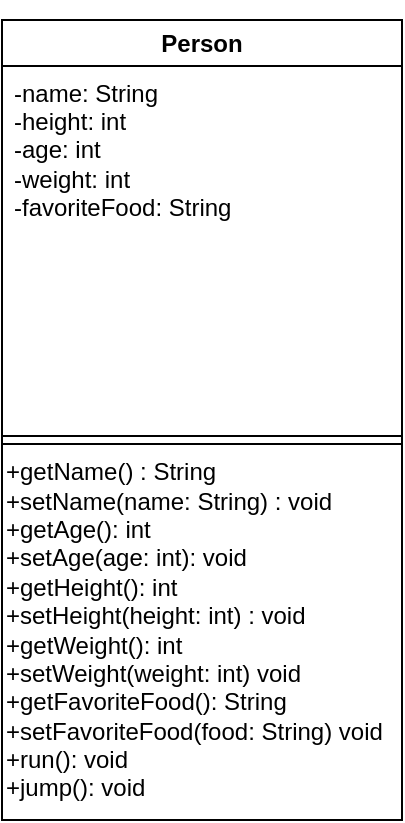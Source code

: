 <mxfile version="23.1.5" type="github">
  <diagram name="Page-1" id="929967ad-93f9-6ef4-fab6-5d389245f69c">
    <mxGraphModel dx="1059" dy="719" grid="1" gridSize="10" guides="1" tooltips="1" connect="1" arrows="1" fold="1" page="1" pageScale="1.5" pageWidth="1169" pageHeight="826" background="none" math="0" shadow="0">
      <root>
        <mxCell id="0" style=";html=1;" />
        <mxCell id="1" style=";html=1;" parent="0" />
        <mxCell id="1672d66443f91eb5-13" style="edgeStyle=orthogonalEdgeStyle;rounded=0;html=1;jettySize=auto;orthogonalLoop=1;endArrow=circlePlus;endFill=0;" parent="1" edge="1">
          <mxGeometry relative="1" as="geometry">
            <Array as="points">
              <mxPoint x="477" y="485" />
              <mxPoint x="517" y="485" />
            </Array>
            <mxPoint x="517" y="445" as="targetPoint" />
          </mxGeometry>
        </mxCell>
        <mxCell id="duIbsOu8pul_TKkhVJlk-2" value="" style="edgeStyle=orthogonalEdgeStyle;rounded=0;orthogonalLoop=1;jettySize=auto;html=1;" parent="1" edge="1">
          <mxGeometry relative="1" as="geometry">
            <mxPoint x="717" y="685" as="targetPoint" />
          </mxGeometry>
        </mxCell>
        <mxCell id="1672d66443f91eb5-16" style="edgeStyle=orthogonalEdgeStyle;rounded=0;html=1;endArrow=circlePlus;endFill=0;jettySize=auto;orthogonalLoop=1;entryX=0.25;entryY=1;" parent="1" edge="1">
          <mxGeometry relative="1" as="geometry">
            <Array as="points">
              <mxPoint x="627" y="635" />
              <mxPoint x="677" y="635" />
            </Array>
            <mxPoint x="627" y="655" as="sourcePoint" />
          </mxGeometry>
        </mxCell>
        <mxCell id="1672d66443f91eb5-22" style="edgeStyle=none;rounded=0;html=1;dashed=1;endArrow=none;endFill=0;jettySize=auto;orthogonalLoop=1;" parent="1" edge="1">
          <mxGeometry relative="1" as="geometry">
            <mxPoint x="1017" y="655" as="sourcePoint" />
          </mxGeometry>
        </mxCell>
        <mxCell id="1672d66443f91eb5-20" style="edgeStyle=none;rounded=0;html=1;dashed=1;endArrow=none;endFill=0;jettySize=auto;orthogonalLoop=1;" parent="1" edge="1">
          <mxGeometry relative="1" as="geometry">
            <mxPoint x="1187" y="605" as="targetPoint" />
          </mxGeometry>
        </mxCell>
        <mxCell id="N4b5DvqJVKloyP-1CNop-7" value="Person" style="swimlane;whiteSpace=wrap;html=1;" vertex="1" parent="1">
          <mxGeometry x="320" y="80" width="200" height="400" as="geometry" />
        </mxCell>
        <mxCell id="N4b5DvqJVKloyP-1CNop-8" value="" style="shape=link;html=1;rounded=0;" edge="1" parent="N4b5DvqJVKloyP-1CNop-7">
          <mxGeometry width="100" relative="1" as="geometry">
            <mxPoint y="210" as="sourcePoint" />
            <mxPoint x="200" y="210" as="targetPoint" />
          </mxGeometry>
        </mxCell>
        <mxCell id="N4b5DvqJVKloyP-1CNop-6" value="+getName() : String&lt;br&gt;+setName(name: String) : void&lt;br&gt;+getAge(): int&lt;br&gt;+setAge(age: int): void&lt;br&gt;+getHeight(): int&lt;br&gt;+setHeight(height: int) : void&lt;br&gt;+getWeight(): int&lt;br&gt;+setWeight(weight: int) void&lt;br&gt;+getFavoriteFood(): String&lt;br&gt;+setFavoriteFood(food: String) void&lt;br&gt;+run(): void&lt;br&gt;+jump(): void" style="text;strokeColor=none;align=left;fillColor=none;html=1;verticalAlign=middle;whiteSpace=wrap;rounded=0;" vertex="1" parent="N4b5DvqJVKloyP-1CNop-7">
          <mxGeometry y="290" width="200" height="30" as="geometry" />
        </mxCell>
        <mxCell id="N4b5DvqJVKloyP-1CNop-4" value="-name: String&lt;br&gt;-height: int&lt;br&gt;-age: int&lt;br&gt;-weight: int&lt;br&gt;-favoriteFood: String" style="text;strokeColor=none;fillColor=none;align=left;verticalAlign=middle;spacingLeft=4;spacingRight=4;overflow=hidden;points=[[0,0.5],[1,0.5]];portConstraint=eastwest;rotatable=0;whiteSpace=wrap;html=1;" vertex="1" parent="N4b5DvqJVKloyP-1CNop-7">
          <mxGeometry y="-10" width="140" height="150" as="geometry" />
        </mxCell>
      </root>
    </mxGraphModel>
  </diagram>
</mxfile>
